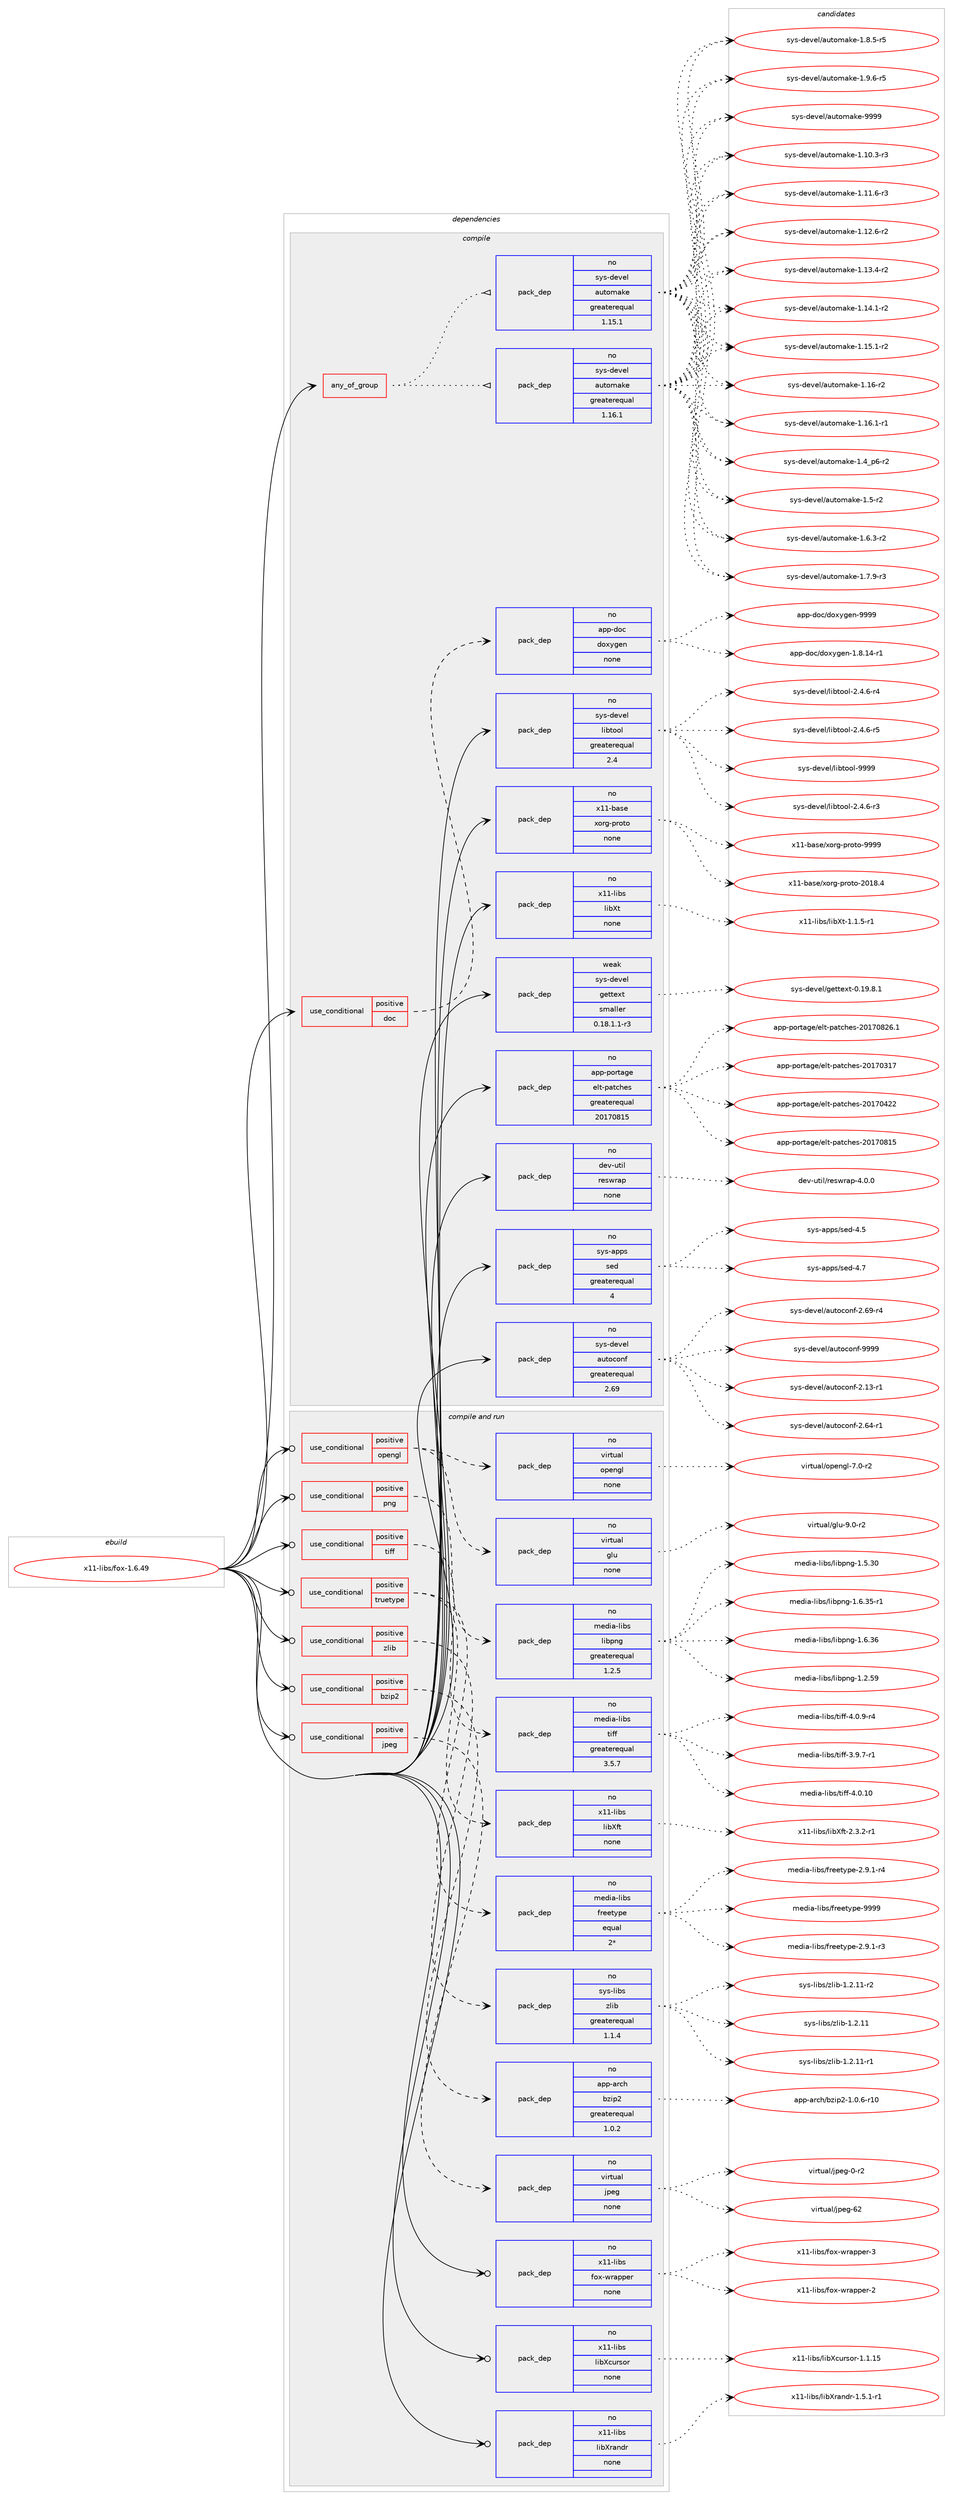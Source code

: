 digraph prolog {

# *************
# Graph options
# *************

newrank=true;
concentrate=true;
compound=true;
graph [rankdir=LR,fontname=Helvetica,fontsize=10,ranksep=1.5];#, ranksep=2.5, nodesep=0.2];
edge  [arrowhead=vee];
node  [fontname=Helvetica,fontsize=10];

# **********
# The ebuild
# **********

subgraph cluster_leftcol {
color=gray;
rank=same;
label=<<i>ebuild</i>>;
id [label="x11-libs/fox-1.6.49", color=red, width=4, href="../x11-libs/fox-1.6.49.svg"];
}

# ****************
# The dependencies
# ****************

subgraph cluster_midcol {
color=gray;
label=<<i>dependencies</i>>;
subgraph cluster_compile {
fillcolor="#eeeeee";
style=filled;
label=<<i>compile</i>>;
subgraph any28502 {
dependency1758327 [label=<<TABLE BORDER="0" CELLBORDER="1" CELLSPACING="0" CELLPADDING="4"><TR><TD CELLPADDING="10">any_of_group</TD></TR></TABLE>>, shape=none, color=red];subgraph pack1262955 {
dependency1758328 [label=<<TABLE BORDER="0" CELLBORDER="1" CELLSPACING="0" CELLPADDING="4" WIDTH="220"><TR><TD ROWSPAN="6" CELLPADDING="30">pack_dep</TD></TR><TR><TD WIDTH="110">no</TD></TR><TR><TD>sys-devel</TD></TR><TR><TD>automake</TD></TR><TR><TD>greaterequal</TD></TR><TR><TD>1.16.1</TD></TR></TABLE>>, shape=none, color=blue];
}
dependency1758327:e -> dependency1758328:w [weight=20,style="dotted",arrowhead="oinv"];
subgraph pack1262956 {
dependency1758329 [label=<<TABLE BORDER="0" CELLBORDER="1" CELLSPACING="0" CELLPADDING="4" WIDTH="220"><TR><TD ROWSPAN="6" CELLPADDING="30">pack_dep</TD></TR><TR><TD WIDTH="110">no</TD></TR><TR><TD>sys-devel</TD></TR><TR><TD>automake</TD></TR><TR><TD>greaterequal</TD></TR><TR><TD>1.15.1</TD></TR></TABLE>>, shape=none, color=blue];
}
dependency1758327:e -> dependency1758329:w [weight=20,style="dotted",arrowhead="oinv"];
}
id:e -> dependency1758327:w [weight=20,style="solid",arrowhead="vee"];
subgraph cond465867 {
dependency1758330 [label=<<TABLE BORDER="0" CELLBORDER="1" CELLSPACING="0" CELLPADDING="4"><TR><TD ROWSPAN="3" CELLPADDING="10">use_conditional</TD></TR><TR><TD>positive</TD></TR><TR><TD>doc</TD></TR></TABLE>>, shape=none, color=red];
subgraph pack1262957 {
dependency1758331 [label=<<TABLE BORDER="0" CELLBORDER="1" CELLSPACING="0" CELLPADDING="4" WIDTH="220"><TR><TD ROWSPAN="6" CELLPADDING="30">pack_dep</TD></TR><TR><TD WIDTH="110">no</TD></TR><TR><TD>app-doc</TD></TR><TR><TD>doxygen</TD></TR><TR><TD>none</TD></TR><TR><TD></TD></TR></TABLE>>, shape=none, color=blue];
}
dependency1758330:e -> dependency1758331:w [weight=20,style="dashed",arrowhead="vee"];
}
id:e -> dependency1758330:w [weight=20,style="solid",arrowhead="vee"];
subgraph pack1262958 {
dependency1758332 [label=<<TABLE BORDER="0" CELLBORDER="1" CELLSPACING="0" CELLPADDING="4" WIDTH="220"><TR><TD ROWSPAN="6" CELLPADDING="30">pack_dep</TD></TR><TR><TD WIDTH="110">no</TD></TR><TR><TD>app-portage</TD></TR><TR><TD>elt-patches</TD></TR><TR><TD>greaterequal</TD></TR><TR><TD>20170815</TD></TR></TABLE>>, shape=none, color=blue];
}
id:e -> dependency1758332:w [weight=20,style="solid",arrowhead="vee"];
subgraph pack1262959 {
dependency1758333 [label=<<TABLE BORDER="0" CELLBORDER="1" CELLSPACING="0" CELLPADDING="4" WIDTH="220"><TR><TD ROWSPAN="6" CELLPADDING="30">pack_dep</TD></TR><TR><TD WIDTH="110">no</TD></TR><TR><TD>dev-util</TD></TR><TR><TD>reswrap</TD></TR><TR><TD>none</TD></TR><TR><TD></TD></TR></TABLE>>, shape=none, color=blue];
}
id:e -> dependency1758333:w [weight=20,style="solid",arrowhead="vee"];
subgraph pack1262960 {
dependency1758334 [label=<<TABLE BORDER="0" CELLBORDER="1" CELLSPACING="0" CELLPADDING="4" WIDTH="220"><TR><TD ROWSPAN="6" CELLPADDING="30">pack_dep</TD></TR><TR><TD WIDTH="110">no</TD></TR><TR><TD>sys-apps</TD></TR><TR><TD>sed</TD></TR><TR><TD>greaterequal</TD></TR><TR><TD>4</TD></TR></TABLE>>, shape=none, color=blue];
}
id:e -> dependency1758334:w [weight=20,style="solid",arrowhead="vee"];
subgraph pack1262961 {
dependency1758335 [label=<<TABLE BORDER="0" CELLBORDER="1" CELLSPACING="0" CELLPADDING="4" WIDTH="220"><TR><TD ROWSPAN="6" CELLPADDING="30">pack_dep</TD></TR><TR><TD WIDTH="110">no</TD></TR><TR><TD>sys-devel</TD></TR><TR><TD>autoconf</TD></TR><TR><TD>greaterequal</TD></TR><TR><TD>2.69</TD></TR></TABLE>>, shape=none, color=blue];
}
id:e -> dependency1758335:w [weight=20,style="solid",arrowhead="vee"];
subgraph pack1262962 {
dependency1758336 [label=<<TABLE BORDER="0" CELLBORDER="1" CELLSPACING="0" CELLPADDING="4" WIDTH="220"><TR><TD ROWSPAN="6" CELLPADDING="30">pack_dep</TD></TR><TR><TD WIDTH="110">no</TD></TR><TR><TD>sys-devel</TD></TR><TR><TD>libtool</TD></TR><TR><TD>greaterequal</TD></TR><TR><TD>2.4</TD></TR></TABLE>>, shape=none, color=blue];
}
id:e -> dependency1758336:w [weight=20,style="solid",arrowhead="vee"];
subgraph pack1262963 {
dependency1758337 [label=<<TABLE BORDER="0" CELLBORDER="1" CELLSPACING="0" CELLPADDING="4" WIDTH="220"><TR><TD ROWSPAN="6" CELLPADDING="30">pack_dep</TD></TR><TR><TD WIDTH="110">no</TD></TR><TR><TD>x11-base</TD></TR><TR><TD>xorg-proto</TD></TR><TR><TD>none</TD></TR><TR><TD></TD></TR></TABLE>>, shape=none, color=blue];
}
id:e -> dependency1758337:w [weight=20,style="solid",arrowhead="vee"];
subgraph pack1262964 {
dependency1758338 [label=<<TABLE BORDER="0" CELLBORDER="1" CELLSPACING="0" CELLPADDING="4" WIDTH="220"><TR><TD ROWSPAN="6" CELLPADDING="30">pack_dep</TD></TR><TR><TD WIDTH="110">no</TD></TR><TR><TD>x11-libs</TD></TR><TR><TD>libXt</TD></TR><TR><TD>none</TD></TR><TR><TD></TD></TR></TABLE>>, shape=none, color=blue];
}
id:e -> dependency1758338:w [weight=20,style="solid",arrowhead="vee"];
subgraph pack1262965 {
dependency1758339 [label=<<TABLE BORDER="0" CELLBORDER="1" CELLSPACING="0" CELLPADDING="4" WIDTH="220"><TR><TD ROWSPAN="6" CELLPADDING="30">pack_dep</TD></TR><TR><TD WIDTH="110">weak</TD></TR><TR><TD>sys-devel</TD></TR><TR><TD>gettext</TD></TR><TR><TD>smaller</TD></TR><TR><TD>0.18.1.1-r3</TD></TR></TABLE>>, shape=none, color=blue];
}
id:e -> dependency1758339:w [weight=20,style="solid",arrowhead="vee"];
}
subgraph cluster_compileandrun {
fillcolor="#eeeeee";
style=filled;
label=<<i>compile and run</i>>;
subgraph cond465868 {
dependency1758340 [label=<<TABLE BORDER="0" CELLBORDER="1" CELLSPACING="0" CELLPADDING="4"><TR><TD ROWSPAN="3" CELLPADDING="10">use_conditional</TD></TR><TR><TD>positive</TD></TR><TR><TD>bzip2</TD></TR></TABLE>>, shape=none, color=red];
subgraph pack1262966 {
dependency1758341 [label=<<TABLE BORDER="0" CELLBORDER="1" CELLSPACING="0" CELLPADDING="4" WIDTH="220"><TR><TD ROWSPAN="6" CELLPADDING="30">pack_dep</TD></TR><TR><TD WIDTH="110">no</TD></TR><TR><TD>app-arch</TD></TR><TR><TD>bzip2</TD></TR><TR><TD>greaterequal</TD></TR><TR><TD>1.0.2</TD></TR></TABLE>>, shape=none, color=blue];
}
dependency1758340:e -> dependency1758341:w [weight=20,style="dashed",arrowhead="vee"];
}
id:e -> dependency1758340:w [weight=20,style="solid",arrowhead="odotvee"];
subgraph cond465869 {
dependency1758342 [label=<<TABLE BORDER="0" CELLBORDER="1" CELLSPACING="0" CELLPADDING="4"><TR><TD ROWSPAN="3" CELLPADDING="10">use_conditional</TD></TR><TR><TD>positive</TD></TR><TR><TD>jpeg</TD></TR></TABLE>>, shape=none, color=red];
subgraph pack1262967 {
dependency1758343 [label=<<TABLE BORDER="0" CELLBORDER="1" CELLSPACING="0" CELLPADDING="4" WIDTH="220"><TR><TD ROWSPAN="6" CELLPADDING="30">pack_dep</TD></TR><TR><TD WIDTH="110">no</TD></TR><TR><TD>virtual</TD></TR><TR><TD>jpeg</TD></TR><TR><TD>none</TD></TR><TR><TD></TD></TR></TABLE>>, shape=none, color=blue];
}
dependency1758342:e -> dependency1758343:w [weight=20,style="dashed",arrowhead="vee"];
}
id:e -> dependency1758342:w [weight=20,style="solid",arrowhead="odotvee"];
subgraph cond465870 {
dependency1758344 [label=<<TABLE BORDER="0" CELLBORDER="1" CELLSPACING="0" CELLPADDING="4"><TR><TD ROWSPAN="3" CELLPADDING="10">use_conditional</TD></TR><TR><TD>positive</TD></TR><TR><TD>opengl</TD></TR></TABLE>>, shape=none, color=red];
subgraph pack1262968 {
dependency1758345 [label=<<TABLE BORDER="0" CELLBORDER="1" CELLSPACING="0" CELLPADDING="4" WIDTH="220"><TR><TD ROWSPAN="6" CELLPADDING="30">pack_dep</TD></TR><TR><TD WIDTH="110">no</TD></TR><TR><TD>virtual</TD></TR><TR><TD>glu</TD></TR><TR><TD>none</TD></TR><TR><TD></TD></TR></TABLE>>, shape=none, color=blue];
}
dependency1758344:e -> dependency1758345:w [weight=20,style="dashed",arrowhead="vee"];
subgraph pack1262969 {
dependency1758346 [label=<<TABLE BORDER="0" CELLBORDER="1" CELLSPACING="0" CELLPADDING="4" WIDTH="220"><TR><TD ROWSPAN="6" CELLPADDING="30">pack_dep</TD></TR><TR><TD WIDTH="110">no</TD></TR><TR><TD>virtual</TD></TR><TR><TD>opengl</TD></TR><TR><TD>none</TD></TR><TR><TD></TD></TR></TABLE>>, shape=none, color=blue];
}
dependency1758344:e -> dependency1758346:w [weight=20,style="dashed",arrowhead="vee"];
}
id:e -> dependency1758344:w [weight=20,style="solid",arrowhead="odotvee"];
subgraph cond465871 {
dependency1758347 [label=<<TABLE BORDER="0" CELLBORDER="1" CELLSPACING="0" CELLPADDING="4"><TR><TD ROWSPAN="3" CELLPADDING="10">use_conditional</TD></TR><TR><TD>positive</TD></TR><TR><TD>png</TD></TR></TABLE>>, shape=none, color=red];
subgraph pack1262970 {
dependency1758348 [label=<<TABLE BORDER="0" CELLBORDER="1" CELLSPACING="0" CELLPADDING="4" WIDTH="220"><TR><TD ROWSPAN="6" CELLPADDING="30">pack_dep</TD></TR><TR><TD WIDTH="110">no</TD></TR><TR><TD>media-libs</TD></TR><TR><TD>libpng</TD></TR><TR><TD>greaterequal</TD></TR><TR><TD>1.2.5</TD></TR></TABLE>>, shape=none, color=blue];
}
dependency1758347:e -> dependency1758348:w [weight=20,style="dashed",arrowhead="vee"];
}
id:e -> dependency1758347:w [weight=20,style="solid",arrowhead="odotvee"];
subgraph cond465872 {
dependency1758349 [label=<<TABLE BORDER="0" CELLBORDER="1" CELLSPACING="0" CELLPADDING="4"><TR><TD ROWSPAN="3" CELLPADDING="10">use_conditional</TD></TR><TR><TD>positive</TD></TR><TR><TD>tiff</TD></TR></TABLE>>, shape=none, color=red];
subgraph pack1262971 {
dependency1758350 [label=<<TABLE BORDER="0" CELLBORDER="1" CELLSPACING="0" CELLPADDING="4" WIDTH="220"><TR><TD ROWSPAN="6" CELLPADDING="30">pack_dep</TD></TR><TR><TD WIDTH="110">no</TD></TR><TR><TD>media-libs</TD></TR><TR><TD>tiff</TD></TR><TR><TD>greaterequal</TD></TR><TR><TD>3.5.7</TD></TR></TABLE>>, shape=none, color=blue];
}
dependency1758349:e -> dependency1758350:w [weight=20,style="dashed",arrowhead="vee"];
}
id:e -> dependency1758349:w [weight=20,style="solid",arrowhead="odotvee"];
subgraph cond465873 {
dependency1758351 [label=<<TABLE BORDER="0" CELLBORDER="1" CELLSPACING="0" CELLPADDING="4"><TR><TD ROWSPAN="3" CELLPADDING="10">use_conditional</TD></TR><TR><TD>positive</TD></TR><TR><TD>truetype</TD></TR></TABLE>>, shape=none, color=red];
subgraph pack1262972 {
dependency1758352 [label=<<TABLE BORDER="0" CELLBORDER="1" CELLSPACING="0" CELLPADDING="4" WIDTH="220"><TR><TD ROWSPAN="6" CELLPADDING="30">pack_dep</TD></TR><TR><TD WIDTH="110">no</TD></TR><TR><TD>media-libs</TD></TR><TR><TD>freetype</TD></TR><TR><TD>equal</TD></TR><TR><TD>2*</TD></TR></TABLE>>, shape=none, color=blue];
}
dependency1758351:e -> dependency1758352:w [weight=20,style="dashed",arrowhead="vee"];
subgraph pack1262973 {
dependency1758353 [label=<<TABLE BORDER="0" CELLBORDER="1" CELLSPACING="0" CELLPADDING="4" WIDTH="220"><TR><TD ROWSPAN="6" CELLPADDING="30">pack_dep</TD></TR><TR><TD WIDTH="110">no</TD></TR><TR><TD>x11-libs</TD></TR><TR><TD>libXft</TD></TR><TR><TD>none</TD></TR><TR><TD></TD></TR></TABLE>>, shape=none, color=blue];
}
dependency1758351:e -> dependency1758353:w [weight=20,style="dashed",arrowhead="vee"];
}
id:e -> dependency1758351:w [weight=20,style="solid",arrowhead="odotvee"];
subgraph cond465874 {
dependency1758354 [label=<<TABLE BORDER="0" CELLBORDER="1" CELLSPACING="0" CELLPADDING="4"><TR><TD ROWSPAN="3" CELLPADDING="10">use_conditional</TD></TR><TR><TD>positive</TD></TR><TR><TD>zlib</TD></TR></TABLE>>, shape=none, color=red];
subgraph pack1262974 {
dependency1758355 [label=<<TABLE BORDER="0" CELLBORDER="1" CELLSPACING="0" CELLPADDING="4" WIDTH="220"><TR><TD ROWSPAN="6" CELLPADDING="30">pack_dep</TD></TR><TR><TD WIDTH="110">no</TD></TR><TR><TD>sys-libs</TD></TR><TR><TD>zlib</TD></TR><TR><TD>greaterequal</TD></TR><TR><TD>1.1.4</TD></TR></TABLE>>, shape=none, color=blue];
}
dependency1758354:e -> dependency1758355:w [weight=20,style="dashed",arrowhead="vee"];
}
id:e -> dependency1758354:w [weight=20,style="solid",arrowhead="odotvee"];
subgraph pack1262975 {
dependency1758356 [label=<<TABLE BORDER="0" CELLBORDER="1" CELLSPACING="0" CELLPADDING="4" WIDTH="220"><TR><TD ROWSPAN="6" CELLPADDING="30">pack_dep</TD></TR><TR><TD WIDTH="110">no</TD></TR><TR><TD>x11-libs</TD></TR><TR><TD>fox-wrapper</TD></TR><TR><TD>none</TD></TR><TR><TD></TD></TR></TABLE>>, shape=none, color=blue];
}
id:e -> dependency1758356:w [weight=20,style="solid",arrowhead="odotvee"];
subgraph pack1262976 {
dependency1758357 [label=<<TABLE BORDER="0" CELLBORDER="1" CELLSPACING="0" CELLPADDING="4" WIDTH="220"><TR><TD ROWSPAN="6" CELLPADDING="30">pack_dep</TD></TR><TR><TD WIDTH="110">no</TD></TR><TR><TD>x11-libs</TD></TR><TR><TD>libXcursor</TD></TR><TR><TD>none</TD></TR><TR><TD></TD></TR></TABLE>>, shape=none, color=blue];
}
id:e -> dependency1758357:w [weight=20,style="solid",arrowhead="odotvee"];
subgraph pack1262977 {
dependency1758358 [label=<<TABLE BORDER="0" CELLBORDER="1" CELLSPACING="0" CELLPADDING="4" WIDTH="220"><TR><TD ROWSPAN="6" CELLPADDING="30">pack_dep</TD></TR><TR><TD WIDTH="110">no</TD></TR><TR><TD>x11-libs</TD></TR><TR><TD>libXrandr</TD></TR><TR><TD>none</TD></TR><TR><TD></TD></TR></TABLE>>, shape=none, color=blue];
}
id:e -> dependency1758358:w [weight=20,style="solid",arrowhead="odotvee"];
}
subgraph cluster_run {
fillcolor="#eeeeee";
style=filled;
label=<<i>run</i>>;
}
}

# **************
# The candidates
# **************

subgraph cluster_choices {
rank=same;
color=gray;
label=<<i>candidates</i>>;

subgraph choice1262955 {
color=black;
nodesep=1;
choice11512111545100101118101108479711711611110997107101454946494846514511451 [label="sys-devel/automake-1.10.3-r3", color=red, width=4,href="../sys-devel/automake-1.10.3-r3.svg"];
choice11512111545100101118101108479711711611110997107101454946494946544511451 [label="sys-devel/automake-1.11.6-r3", color=red, width=4,href="../sys-devel/automake-1.11.6-r3.svg"];
choice11512111545100101118101108479711711611110997107101454946495046544511450 [label="sys-devel/automake-1.12.6-r2", color=red, width=4,href="../sys-devel/automake-1.12.6-r2.svg"];
choice11512111545100101118101108479711711611110997107101454946495146524511450 [label="sys-devel/automake-1.13.4-r2", color=red, width=4,href="../sys-devel/automake-1.13.4-r2.svg"];
choice11512111545100101118101108479711711611110997107101454946495246494511450 [label="sys-devel/automake-1.14.1-r2", color=red, width=4,href="../sys-devel/automake-1.14.1-r2.svg"];
choice11512111545100101118101108479711711611110997107101454946495346494511450 [label="sys-devel/automake-1.15.1-r2", color=red, width=4,href="../sys-devel/automake-1.15.1-r2.svg"];
choice1151211154510010111810110847971171161111099710710145494649544511450 [label="sys-devel/automake-1.16-r2", color=red, width=4,href="../sys-devel/automake-1.16-r2.svg"];
choice11512111545100101118101108479711711611110997107101454946495446494511449 [label="sys-devel/automake-1.16.1-r1", color=red, width=4,href="../sys-devel/automake-1.16.1-r1.svg"];
choice115121115451001011181011084797117116111109971071014549465295112544511450 [label="sys-devel/automake-1.4_p6-r2", color=red, width=4,href="../sys-devel/automake-1.4_p6-r2.svg"];
choice11512111545100101118101108479711711611110997107101454946534511450 [label="sys-devel/automake-1.5-r2", color=red, width=4,href="../sys-devel/automake-1.5-r2.svg"];
choice115121115451001011181011084797117116111109971071014549465446514511450 [label="sys-devel/automake-1.6.3-r2", color=red, width=4,href="../sys-devel/automake-1.6.3-r2.svg"];
choice115121115451001011181011084797117116111109971071014549465546574511451 [label="sys-devel/automake-1.7.9-r3", color=red, width=4,href="../sys-devel/automake-1.7.9-r3.svg"];
choice115121115451001011181011084797117116111109971071014549465646534511453 [label="sys-devel/automake-1.8.5-r5", color=red, width=4,href="../sys-devel/automake-1.8.5-r5.svg"];
choice115121115451001011181011084797117116111109971071014549465746544511453 [label="sys-devel/automake-1.9.6-r5", color=red, width=4,href="../sys-devel/automake-1.9.6-r5.svg"];
choice115121115451001011181011084797117116111109971071014557575757 [label="sys-devel/automake-9999", color=red, width=4,href="../sys-devel/automake-9999.svg"];
dependency1758328:e -> choice11512111545100101118101108479711711611110997107101454946494846514511451:w [style=dotted,weight="100"];
dependency1758328:e -> choice11512111545100101118101108479711711611110997107101454946494946544511451:w [style=dotted,weight="100"];
dependency1758328:e -> choice11512111545100101118101108479711711611110997107101454946495046544511450:w [style=dotted,weight="100"];
dependency1758328:e -> choice11512111545100101118101108479711711611110997107101454946495146524511450:w [style=dotted,weight="100"];
dependency1758328:e -> choice11512111545100101118101108479711711611110997107101454946495246494511450:w [style=dotted,weight="100"];
dependency1758328:e -> choice11512111545100101118101108479711711611110997107101454946495346494511450:w [style=dotted,weight="100"];
dependency1758328:e -> choice1151211154510010111810110847971171161111099710710145494649544511450:w [style=dotted,weight="100"];
dependency1758328:e -> choice11512111545100101118101108479711711611110997107101454946495446494511449:w [style=dotted,weight="100"];
dependency1758328:e -> choice115121115451001011181011084797117116111109971071014549465295112544511450:w [style=dotted,weight="100"];
dependency1758328:e -> choice11512111545100101118101108479711711611110997107101454946534511450:w [style=dotted,weight="100"];
dependency1758328:e -> choice115121115451001011181011084797117116111109971071014549465446514511450:w [style=dotted,weight="100"];
dependency1758328:e -> choice115121115451001011181011084797117116111109971071014549465546574511451:w [style=dotted,weight="100"];
dependency1758328:e -> choice115121115451001011181011084797117116111109971071014549465646534511453:w [style=dotted,weight="100"];
dependency1758328:e -> choice115121115451001011181011084797117116111109971071014549465746544511453:w [style=dotted,weight="100"];
dependency1758328:e -> choice115121115451001011181011084797117116111109971071014557575757:w [style=dotted,weight="100"];
}
subgraph choice1262956 {
color=black;
nodesep=1;
choice11512111545100101118101108479711711611110997107101454946494846514511451 [label="sys-devel/automake-1.10.3-r3", color=red, width=4,href="../sys-devel/automake-1.10.3-r3.svg"];
choice11512111545100101118101108479711711611110997107101454946494946544511451 [label="sys-devel/automake-1.11.6-r3", color=red, width=4,href="../sys-devel/automake-1.11.6-r3.svg"];
choice11512111545100101118101108479711711611110997107101454946495046544511450 [label="sys-devel/automake-1.12.6-r2", color=red, width=4,href="../sys-devel/automake-1.12.6-r2.svg"];
choice11512111545100101118101108479711711611110997107101454946495146524511450 [label="sys-devel/automake-1.13.4-r2", color=red, width=4,href="../sys-devel/automake-1.13.4-r2.svg"];
choice11512111545100101118101108479711711611110997107101454946495246494511450 [label="sys-devel/automake-1.14.1-r2", color=red, width=4,href="../sys-devel/automake-1.14.1-r2.svg"];
choice11512111545100101118101108479711711611110997107101454946495346494511450 [label="sys-devel/automake-1.15.1-r2", color=red, width=4,href="../sys-devel/automake-1.15.1-r2.svg"];
choice1151211154510010111810110847971171161111099710710145494649544511450 [label="sys-devel/automake-1.16-r2", color=red, width=4,href="../sys-devel/automake-1.16-r2.svg"];
choice11512111545100101118101108479711711611110997107101454946495446494511449 [label="sys-devel/automake-1.16.1-r1", color=red, width=4,href="../sys-devel/automake-1.16.1-r1.svg"];
choice115121115451001011181011084797117116111109971071014549465295112544511450 [label="sys-devel/automake-1.4_p6-r2", color=red, width=4,href="../sys-devel/automake-1.4_p6-r2.svg"];
choice11512111545100101118101108479711711611110997107101454946534511450 [label="sys-devel/automake-1.5-r2", color=red, width=4,href="../sys-devel/automake-1.5-r2.svg"];
choice115121115451001011181011084797117116111109971071014549465446514511450 [label="sys-devel/automake-1.6.3-r2", color=red, width=4,href="../sys-devel/automake-1.6.3-r2.svg"];
choice115121115451001011181011084797117116111109971071014549465546574511451 [label="sys-devel/automake-1.7.9-r3", color=red, width=4,href="../sys-devel/automake-1.7.9-r3.svg"];
choice115121115451001011181011084797117116111109971071014549465646534511453 [label="sys-devel/automake-1.8.5-r5", color=red, width=4,href="../sys-devel/automake-1.8.5-r5.svg"];
choice115121115451001011181011084797117116111109971071014549465746544511453 [label="sys-devel/automake-1.9.6-r5", color=red, width=4,href="../sys-devel/automake-1.9.6-r5.svg"];
choice115121115451001011181011084797117116111109971071014557575757 [label="sys-devel/automake-9999", color=red, width=4,href="../sys-devel/automake-9999.svg"];
dependency1758329:e -> choice11512111545100101118101108479711711611110997107101454946494846514511451:w [style=dotted,weight="100"];
dependency1758329:e -> choice11512111545100101118101108479711711611110997107101454946494946544511451:w [style=dotted,weight="100"];
dependency1758329:e -> choice11512111545100101118101108479711711611110997107101454946495046544511450:w [style=dotted,weight="100"];
dependency1758329:e -> choice11512111545100101118101108479711711611110997107101454946495146524511450:w [style=dotted,weight="100"];
dependency1758329:e -> choice11512111545100101118101108479711711611110997107101454946495246494511450:w [style=dotted,weight="100"];
dependency1758329:e -> choice11512111545100101118101108479711711611110997107101454946495346494511450:w [style=dotted,weight="100"];
dependency1758329:e -> choice1151211154510010111810110847971171161111099710710145494649544511450:w [style=dotted,weight="100"];
dependency1758329:e -> choice11512111545100101118101108479711711611110997107101454946495446494511449:w [style=dotted,weight="100"];
dependency1758329:e -> choice115121115451001011181011084797117116111109971071014549465295112544511450:w [style=dotted,weight="100"];
dependency1758329:e -> choice11512111545100101118101108479711711611110997107101454946534511450:w [style=dotted,weight="100"];
dependency1758329:e -> choice115121115451001011181011084797117116111109971071014549465446514511450:w [style=dotted,weight="100"];
dependency1758329:e -> choice115121115451001011181011084797117116111109971071014549465546574511451:w [style=dotted,weight="100"];
dependency1758329:e -> choice115121115451001011181011084797117116111109971071014549465646534511453:w [style=dotted,weight="100"];
dependency1758329:e -> choice115121115451001011181011084797117116111109971071014549465746544511453:w [style=dotted,weight="100"];
dependency1758329:e -> choice115121115451001011181011084797117116111109971071014557575757:w [style=dotted,weight="100"];
}
subgraph choice1262957 {
color=black;
nodesep=1;
choice97112112451001119947100111120121103101110454946564649524511449 [label="app-doc/doxygen-1.8.14-r1", color=red, width=4,href="../app-doc/doxygen-1.8.14-r1.svg"];
choice971121124510011199471001111201211031011104557575757 [label="app-doc/doxygen-9999", color=red, width=4,href="../app-doc/doxygen-9999.svg"];
dependency1758331:e -> choice97112112451001119947100111120121103101110454946564649524511449:w [style=dotted,weight="100"];
dependency1758331:e -> choice971121124510011199471001111201211031011104557575757:w [style=dotted,weight="100"];
}
subgraph choice1262958 {
color=black;
nodesep=1;
choice97112112451121111141169710310147101108116451129711699104101115455048495548514955 [label="app-portage/elt-patches-20170317", color=red, width=4,href="../app-portage/elt-patches-20170317.svg"];
choice97112112451121111141169710310147101108116451129711699104101115455048495548525050 [label="app-portage/elt-patches-20170422", color=red, width=4,href="../app-portage/elt-patches-20170422.svg"];
choice97112112451121111141169710310147101108116451129711699104101115455048495548564953 [label="app-portage/elt-patches-20170815", color=red, width=4,href="../app-portage/elt-patches-20170815.svg"];
choice971121124511211111411697103101471011081164511297116991041011154550484955485650544649 [label="app-portage/elt-patches-20170826.1", color=red, width=4,href="../app-portage/elt-patches-20170826.1.svg"];
dependency1758332:e -> choice97112112451121111141169710310147101108116451129711699104101115455048495548514955:w [style=dotted,weight="100"];
dependency1758332:e -> choice97112112451121111141169710310147101108116451129711699104101115455048495548525050:w [style=dotted,weight="100"];
dependency1758332:e -> choice97112112451121111141169710310147101108116451129711699104101115455048495548564953:w [style=dotted,weight="100"];
dependency1758332:e -> choice971121124511211111411697103101471011081164511297116991041011154550484955485650544649:w [style=dotted,weight="100"];
}
subgraph choice1262959 {
color=black;
nodesep=1;
choice100101118451171161051084711410111511911497112455246484648 [label="dev-util/reswrap-4.0.0", color=red, width=4,href="../dev-util/reswrap-4.0.0.svg"];
dependency1758333:e -> choice100101118451171161051084711410111511911497112455246484648:w [style=dotted,weight="100"];
}
subgraph choice1262960 {
color=black;
nodesep=1;
choice11512111545971121121154711510110045524653 [label="sys-apps/sed-4.5", color=red, width=4,href="../sys-apps/sed-4.5.svg"];
choice11512111545971121121154711510110045524655 [label="sys-apps/sed-4.7", color=red, width=4,href="../sys-apps/sed-4.7.svg"];
dependency1758334:e -> choice11512111545971121121154711510110045524653:w [style=dotted,weight="100"];
dependency1758334:e -> choice11512111545971121121154711510110045524655:w [style=dotted,weight="100"];
}
subgraph choice1262961 {
color=black;
nodesep=1;
choice1151211154510010111810110847971171161119911111010245504649514511449 [label="sys-devel/autoconf-2.13-r1", color=red, width=4,href="../sys-devel/autoconf-2.13-r1.svg"];
choice1151211154510010111810110847971171161119911111010245504654524511449 [label="sys-devel/autoconf-2.64-r1", color=red, width=4,href="../sys-devel/autoconf-2.64-r1.svg"];
choice1151211154510010111810110847971171161119911111010245504654574511452 [label="sys-devel/autoconf-2.69-r4", color=red, width=4,href="../sys-devel/autoconf-2.69-r4.svg"];
choice115121115451001011181011084797117116111991111101024557575757 [label="sys-devel/autoconf-9999", color=red, width=4,href="../sys-devel/autoconf-9999.svg"];
dependency1758335:e -> choice1151211154510010111810110847971171161119911111010245504649514511449:w [style=dotted,weight="100"];
dependency1758335:e -> choice1151211154510010111810110847971171161119911111010245504654524511449:w [style=dotted,weight="100"];
dependency1758335:e -> choice1151211154510010111810110847971171161119911111010245504654574511452:w [style=dotted,weight="100"];
dependency1758335:e -> choice115121115451001011181011084797117116111991111101024557575757:w [style=dotted,weight="100"];
}
subgraph choice1262962 {
color=black;
nodesep=1;
choice1151211154510010111810110847108105981161111111084550465246544511451 [label="sys-devel/libtool-2.4.6-r3", color=red, width=4,href="../sys-devel/libtool-2.4.6-r3.svg"];
choice1151211154510010111810110847108105981161111111084550465246544511452 [label="sys-devel/libtool-2.4.6-r4", color=red, width=4,href="../sys-devel/libtool-2.4.6-r4.svg"];
choice1151211154510010111810110847108105981161111111084550465246544511453 [label="sys-devel/libtool-2.4.6-r5", color=red, width=4,href="../sys-devel/libtool-2.4.6-r5.svg"];
choice1151211154510010111810110847108105981161111111084557575757 [label="sys-devel/libtool-9999", color=red, width=4,href="../sys-devel/libtool-9999.svg"];
dependency1758336:e -> choice1151211154510010111810110847108105981161111111084550465246544511451:w [style=dotted,weight="100"];
dependency1758336:e -> choice1151211154510010111810110847108105981161111111084550465246544511452:w [style=dotted,weight="100"];
dependency1758336:e -> choice1151211154510010111810110847108105981161111111084550465246544511453:w [style=dotted,weight="100"];
dependency1758336:e -> choice1151211154510010111810110847108105981161111111084557575757:w [style=dotted,weight="100"];
}
subgraph choice1262963 {
color=black;
nodesep=1;
choice1204949459897115101471201111141034511211411111611145504849564652 [label="x11-base/xorg-proto-2018.4", color=red, width=4,href="../x11-base/xorg-proto-2018.4.svg"];
choice120494945989711510147120111114103451121141111161114557575757 [label="x11-base/xorg-proto-9999", color=red, width=4,href="../x11-base/xorg-proto-9999.svg"];
dependency1758337:e -> choice1204949459897115101471201111141034511211411111611145504849564652:w [style=dotted,weight="100"];
dependency1758337:e -> choice120494945989711510147120111114103451121141111161114557575757:w [style=dotted,weight="100"];
}
subgraph choice1262964 {
color=black;
nodesep=1;
choice120494945108105981154710810598881164549464946534511449 [label="x11-libs/libXt-1.1.5-r1", color=red, width=4,href="../x11-libs/libXt-1.1.5-r1.svg"];
dependency1758338:e -> choice120494945108105981154710810598881164549464946534511449:w [style=dotted,weight="100"];
}
subgraph choice1262965 {
color=black;
nodesep=1;
choice1151211154510010111810110847103101116116101120116454846495746564649 [label="sys-devel/gettext-0.19.8.1", color=red, width=4,href="../sys-devel/gettext-0.19.8.1.svg"];
dependency1758339:e -> choice1151211154510010111810110847103101116116101120116454846495746564649:w [style=dotted,weight="100"];
}
subgraph choice1262966 {
color=black;
nodesep=1;
choice97112112459711499104479812210511250454946484654451144948 [label="app-arch/bzip2-1.0.6-r10", color=red, width=4,href="../app-arch/bzip2-1.0.6-r10.svg"];
dependency1758341:e -> choice97112112459711499104479812210511250454946484654451144948:w [style=dotted,weight="100"];
}
subgraph choice1262967 {
color=black;
nodesep=1;
choice118105114116117971084710611210110345484511450 [label="virtual/jpeg-0-r2", color=red, width=4,href="../virtual/jpeg-0-r2.svg"];
choice1181051141161179710847106112101103455450 [label="virtual/jpeg-62", color=red, width=4,href="../virtual/jpeg-62.svg"];
dependency1758343:e -> choice118105114116117971084710611210110345484511450:w [style=dotted,weight="100"];
dependency1758343:e -> choice1181051141161179710847106112101103455450:w [style=dotted,weight="100"];
}
subgraph choice1262968 {
color=black;
nodesep=1;
choice1181051141161179710847103108117455746484511450 [label="virtual/glu-9.0-r2", color=red, width=4,href="../virtual/glu-9.0-r2.svg"];
dependency1758345:e -> choice1181051141161179710847103108117455746484511450:w [style=dotted,weight="100"];
}
subgraph choice1262969 {
color=black;
nodesep=1;
choice1181051141161179710847111112101110103108455546484511450 [label="virtual/opengl-7.0-r2", color=red, width=4,href="../virtual/opengl-7.0-r2.svg"];
dependency1758346:e -> choice1181051141161179710847111112101110103108455546484511450:w [style=dotted,weight="100"];
}
subgraph choice1262970 {
color=black;
nodesep=1;
choice109101100105974510810598115471081059811211010345494650465357 [label="media-libs/libpng-1.2.59", color=red, width=4,href="../media-libs/libpng-1.2.59.svg"];
choice109101100105974510810598115471081059811211010345494653465148 [label="media-libs/libpng-1.5.30", color=red, width=4,href="../media-libs/libpng-1.5.30.svg"];
choice1091011001059745108105981154710810598112110103454946544651534511449 [label="media-libs/libpng-1.6.35-r1", color=red, width=4,href="../media-libs/libpng-1.6.35-r1.svg"];
choice109101100105974510810598115471081059811211010345494654465154 [label="media-libs/libpng-1.6.36", color=red, width=4,href="../media-libs/libpng-1.6.36.svg"];
dependency1758348:e -> choice109101100105974510810598115471081059811211010345494650465357:w [style=dotted,weight="100"];
dependency1758348:e -> choice109101100105974510810598115471081059811211010345494653465148:w [style=dotted,weight="100"];
dependency1758348:e -> choice1091011001059745108105981154710810598112110103454946544651534511449:w [style=dotted,weight="100"];
dependency1758348:e -> choice109101100105974510810598115471081059811211010345494654465154:w [style=dotted,weight="100"];
}
subgraph choice1262971 {
color=black;
nodesep=1;
choice109101100105974510810598115471161051021024551465746554511449 [label="media-libs/tiff-3.9.7-r1", color=red, width=4,href="../media-libs/tiff-3.9.7-r1.svg"];
choice1091011001059745108105981154711610510210245524648464948 [label="media-libs/tiff-4.0.10", color=red, width=4,href="../media-libs/tiff-4.0.10.svg"];
choice109101100105974510810598115471161051021024552464846574511452 [label="media-libs/tiff-4.0.9-r4", color=red, width=4,href="../media-libs/tiff-4.0.9-r4.svg"];
dependency1758350:e -> choice109101100105974510810598115471161051021024551465746554511449:w [style=dotted,weight="100"];
dependency1758350:e -> choice1091011001059745108105981154711610510210245524648464948:w [style=dotted,weight="100"];
dependency1758350:e -> choice109101100105974510810598115471161051021024552464846574511452:w [style=dotted,weight="100"];
}
subgraph choice1262972 {
color=black;
nodesep=1;
choice109101100105974510810598115471021141011011161211121014550465746494511451 [label="media-libs/freetype-2.9.1-r3", color=red, width=4,href="../media-libs/freetype-2.9.1-r3.svg"];
choice109101100105974510810598115471021141011011161211121014550465746494511452 [label="media-libs/freetype-2.9.1-r4", color=red, width=4,href="../media-libs/freetype-2.9.1-r4.svg"];
choice109101100105974510810598115471021141011011161211121014557575757 [label="media-libs/freetype-9999", color=red, width=4,href="../media-libs/freetype-9999.svg"];
dependency1758352:e -> choice109101100105974510810598115471021141011011161211121014550465746494511451:w [style=dotted,weight="100"];
dependency1758352:e -> choice109101100105974510810598115471021141011011161211121014550465746494511452:w [style=dotted,weight="100"];
dependency1758352:e -> choice109101100105974510810598115471021141011011161211121014557575757:w [style=dotted,weight="100"];
}
subgraph choice1262973 {
color=black;
nodesep=1;
choice120494945108105981154710810598881021164550465146504511449 [label="x11-libs/libXft-2.3.2-r1", color=red, width=4,href="../x11-libs/libXft-2.3.2-r1.svg"];
dependency1758353:e -> choice120494945108105981154710810598881021164550465146504511449:w [style=dotted,weight="100"];
}
subgraph choice1262974 {
color=black;
nodesep=1;
choice1151211154510810598115471221081059845494650464949 [label="sys-libs/zlib-1.2.11", color=red, width=4,href="../sys-libs/zlib-1.2.11.svg"];
choice11512111545108105981154712210810598454946504649494511449 [label="sys-libs/zlib-1.2.11-r1", color=red, width=4,href="../sys-libs/zlib-1.2.11-r1.svg"];
choice11512111545108105981154712210810598454946504649494511450 [label="sys-libs/zlib-1.2.11-r2", color=red, width=4,href="../sys-libs/zlib-1.2.11-r2.svg"];
dependency1758355:e -> choice1151211154510810598115471221081059845494650464949:w [style=dotted,weight="100"];
dependency1758355:e -> choice11512111545108105981154712210810598454946504649494511449:w [style=dotted,weight="100"];
dependency1758355:e -> choice11512111545108105981154712210810598454946504649494511450:w [style=dotted,weight="100"];
}
subgraph choice1262975 {
color=black;
nodesep=1;
choice120494945108105981154710211112045119114971121121011144550 [label="x11-libs/fox-wrapper-2", color=red, width=4,href="../x11-libs/fox-wrapper-2.svg"];
choice120494945108105981154710211112045119114971121121011144551 [label="x11-libs/fox-wrapper-3", color=red, width=4,href="../x11-libs/fox-wrapper-3.svg"];
dependency1758356:e -> choice120494945108105981154710211112045119114971121121011144550:w [style=dotted,weight="100"];
dependency1758356:e -> choice120494945108105981154710211112045119114971121121011144551:w [style=dotted,weight="100"];
}
subgraph choice1262976 {
color=black;
nodesep=1;
choice120494945108105981154710810598889911711411511111445494649464953 [label="x11-libs/libXcursor-1.1.15", color=red, width=4,href="../x11-libs/libXcursor-1.1.15.svg"];
dependency1758357:e -> choice120494945108105981154710810598889911711411511111445494649464953:w [style=dotted,weight="100"];
}
subgraph choice1262977 {
color=black;
nodesep=1;
choice12049494510810598115471081059888114971101001144549465346494511449 [label="x11-libs/libXrandr-1.5.1-r1", color=red, width=4,href="../x11-libs/libXrandr-1.5.1-r1.svg"];
dependency1758358:e -> choice12049494510810598115471081059888114971101001144549465346494511449:w [style=dotted,weight="100"];
}
}

}
